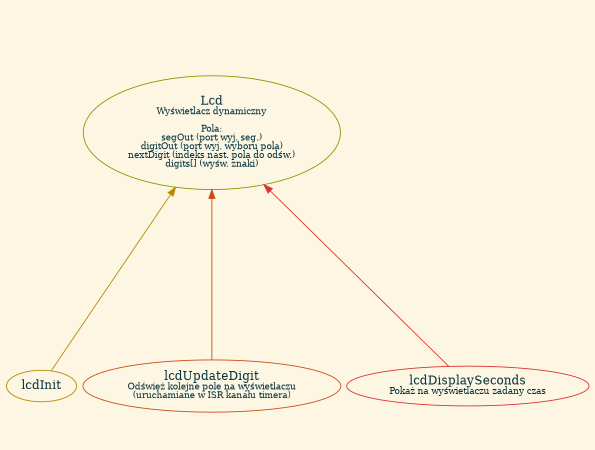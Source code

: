 digraph {
    ratio="fill";
    size="4,3!";
    graph [pad="0.1", nodesep="0.1", bgcolor="#fdf6e3"]
    node [color="#002b36", fontcolor="#073642"]
    edge [fontsize="10"]
    
    {
        rank="source";
        Lcd [label=<Lcd<BR /><FONT POINT-SIZE="10">Wyświetlacz dynamiczny<BR /><BR />Pola:<BR />segOut (port wyj. seg.)<BR />digitOut (port wyj. wyboru pola)<BR />nextDigit (indeks nast. pola do odśw.)<BR />digits[] (wyśw. znaki)</FONT>> color="#859900"]
    }
    
    {
        lcdInit [color="#b58900"]
        lcdUpdateDigit [label=<lcdUpdateDigit<BR /><FONT POINT-SIZE="10">Odśwież kolejne pole na wyświetlaczu<BR />(uruchamiane w ISR kanału timera)</FONT>>, color="#cb4b16"]
        lcdDisplaySeconds [label=<lcdDisplaySeconds<BR /><FONT POINT-SIZE="10">Pokaż na wyświetlaczu zadany czas</FONT>>, color="#dc322f"]
    }
    
    lcdInit -> Lcd [color="#b58900"]
    lcdUpdateDigit -> Lcd [color="#cb4b16"]
    lcdDisplaySeconds -> Lcd [color="#dc322f"]
}
 
